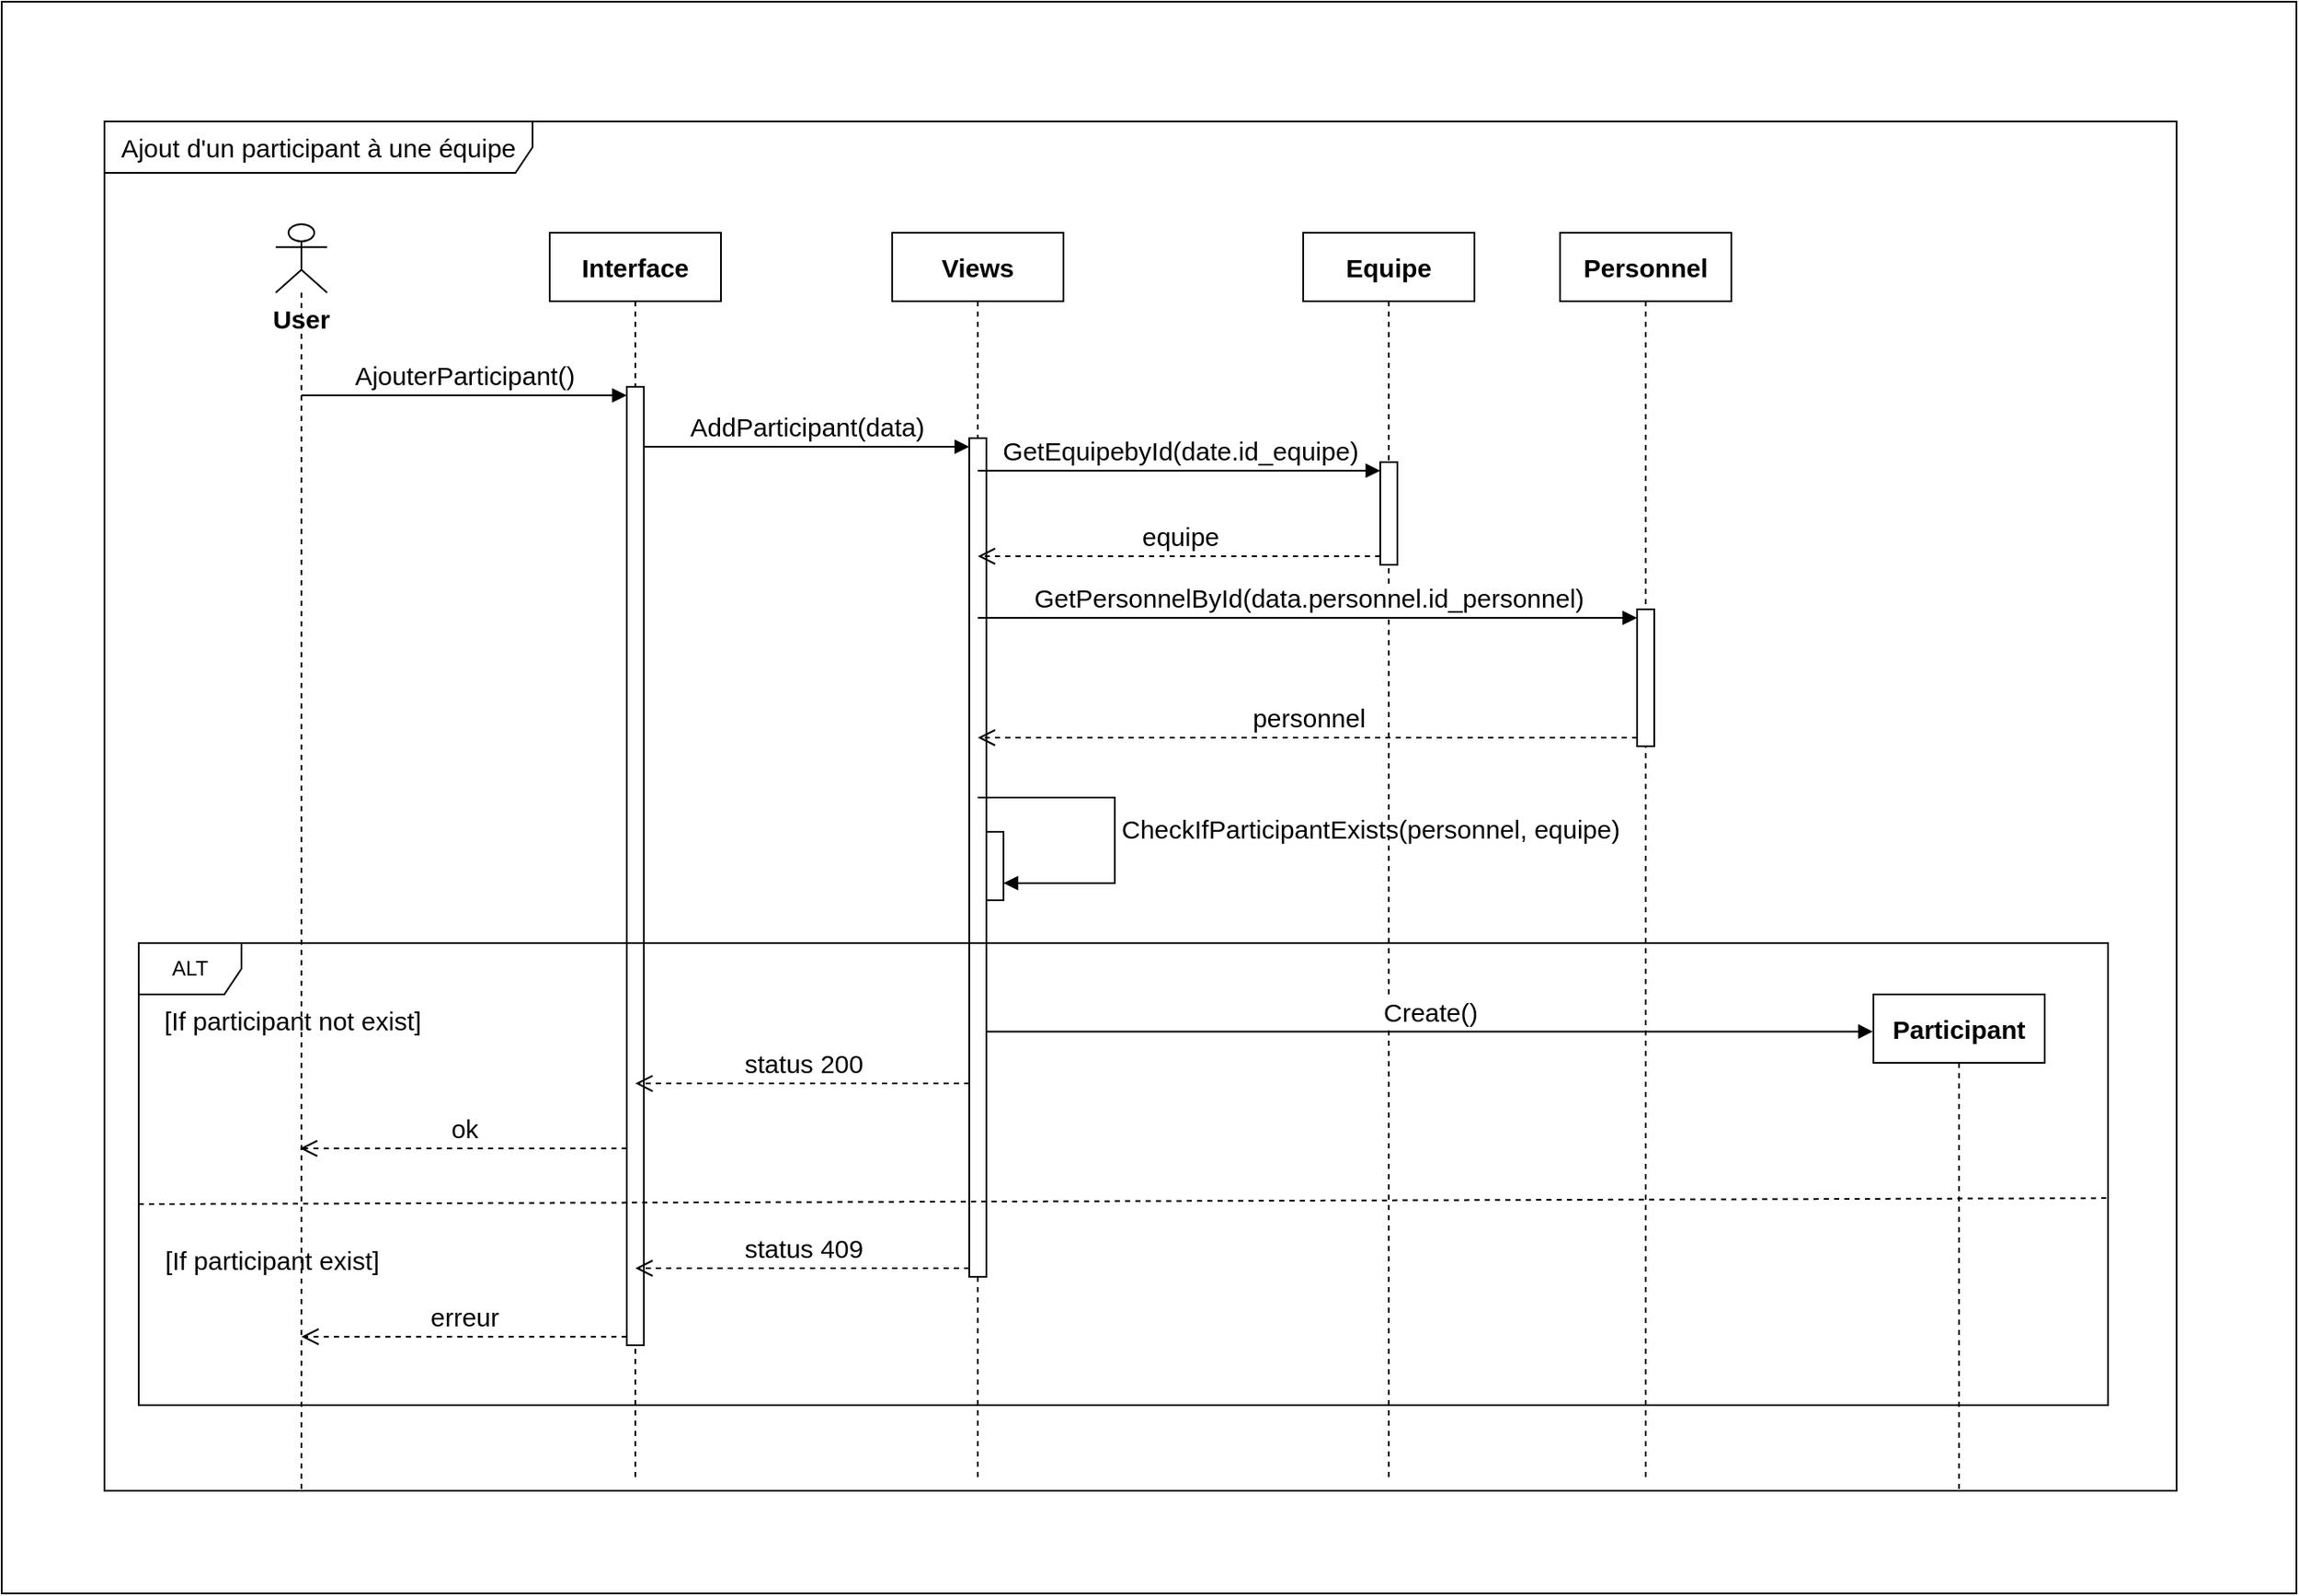 <mxfile version="24.8.3">
  <diagram name="Page-1" id="5TYIUFTTL1Grn9ONCjUk">
    <mxGraphModel dx="2200" dy="1170" grid="1" gridSize="10" guides="1" tooltips="1" connect="1" arrows="1" fold="1" page="1" pageScale="1" pageWidth="3300" pageHeight="4681" math="0" shadow="0">
      <root>
        <mxCell id="0" />
        <mxCell id="1" parent="0" />
        <mxCell id="hyIcgwWvbgoIjUJK2Ret-32" value="" style="rounded=0;whiteSpace=wrap;html=1;" vertex="1" parent="1">
          <mxGeometry x="80" y="20" width="1340" height="930" as="geometry" />
        </mxCell>
        <mxCell id="hyIcgwWvbgoIjUJK2Ret-33" value="" style="shape=umlLifeline;perimeter=lifelinePerimeter;whiteSpace=wrap;html=1;container=1;dropTarget=0;collapsible=0;recursiveResize=0;outlineConnect=0;portConstraint=eastwest;newEdgeStyle={&quot;curved&quot;:0,&quot;rounded&quot;:0};participant=umlActor;" vertex="1" parent="1">
          <mxGeometry x="240" y="150" width="30" height="740" as="geometry" />
        </mxCell>
        <mxCell id="hyIcgwWvbgoIjUJK2Ret-34" value="&lt;b&gt;&lt;font style=&quot;font-size: 15px;&quot;&gt;Interface&lt;/font&gt;&lt;/b&gt;" style="shape=umlLifeline;perimeter=lifelinePerimeter;whiteSpace=wrap;html=1;container=1;dropTarget=0;collapsible=0;recursiveResize=0;outlineConnect=0;portConstraint=eastwest;newEdgeStyle={&quot;curved&quot;:0,&quot;rounded&quot;:0};" vertex="1" parent="1">
          <mxGeometry x="400" y="155" width="100" height="730" as="geometry" />
        </mxCell>
        <mxCell id="hyIcgwWvbgoIjUJK2Ret-35" value="" style="html=1;points=[[0,0,0,0,5],[0,1,0,0,-5],[1,0,0,0,5],[1,1,0,0,-5]];perimeter=orthogonalPerimeter;outlineConnect=0;targetShapes=umlLifeline;portConstraint=eastwest;newEdgeStyle={&quot;curved&quot;:0,&quot;rounded&quot;:0};" vertex="1" parent="hyIcgwWvbgoIjUJK2Ret-34">
          <mxGeometry x="45" y="90" width="10" height="560" as="geometry" />
        </mxCell>
        <mxCell id="hyIcgwWvbgoIjUJK2Ret-36" value="&lt;b&gt;&lt;font style=&quot;font-size: 15px;&quot;&gt;Views&lt;/font&gt;&lt;/b&gt;" style="shape=umlLifeline;perimeter=lifelinePerimeter;whiteSpace=wrap;html=1;container=1;dropTarget=0;collapsible=0;recursiveResize=0;outlineConnect=0;portConstraint=eastwest;newEdgeStyle={&quot;curved&quot;:0,&quot;rounded&quot;:0};" vertex="1" parent="1">
          <mxGeometry x="600" y="155" width="100" height="730" as="geometry" />
        </mxCell>
        <mxCell id="hyIcgwWvbgoIjUJK2Ret-37" value="" style="html=1;points=[[0,0,0,0,5],[0,1,0,0,-5],[1,0,0,0,5],[1,1,0,0,-5]];perimeter=orthogonalPerimeter;outlineConnect=0;targetShapes=umlLifeline;portConstraint=eastwest;newEdgeStyle={&quot;curved&quot;:0,&quot;rounded&quot;:0};" vertex="1" parent="hyIcgwWvbgoIjUJK2Ret-36">
          <mxGeometry x="45" y="120" width="10" height="490" as="geometry" />
        </mxCell>
        <mxCell id="hyIcgwWvbgoIjUJK2Ret-38" value="" style="html=1;points=[[0,0,0,0,5],[0,1,0,0,-5],[1,0,0,0,5],[1,1,0,0,-5]];perimeter=orthogonalPerimeter;outlineConnect=0;targetShapes=umlLifeline;portConstraint=eastwest;newEdgeStyle={&quot;curved&quot;:0,&quot;rounded&quot;:0};" vertex="1" parent="hyIcgwWvbgoIjUJK2Ret-36">
          <mxGeometry x="55" y="350" width="10" height="40" as="geometry" />
        </mxCell>
        <mxCell id="hyIcgwWvbgoIjUJK2Ret-39" value="&lt;font style=&quot;font-size: 15px;&quot;&gt;CheckIfParticipantExists(personnel, equipe)&lt;/font&gt;" style="html=1;align=left;spacingLeft=2;endArrow=block;rounded=0;edgeStyle=orthogonalEdgeStyle;curved=0;rounded=0;" edge="1" parent="hyIcgwWvbgoIjUJK2Ret-36" source="hyIcgwWvbgoIjUJK2Ret-36" target="hyIcgwWvbgoIjUJK2Ret-38">
          <mxGeometry relative="1" as="geometry">
            <mxPoint x="150" y="370" as="sourcePoint" />
            <Array as="points">
              <mxPoint x="130" y="330" />
              <mxPoint x="130" y="380" />
            </Array>
          </mxGeometry>
        </mxCell>
        <mxCell id="hyIcgwWvbgoIjUJK2Ret-40" value="&lt;font style=&quot;font-size: 15px;&quot;&gt;&lt;b&gt;Participant&lt;/b&gt;&lt;/font&gt;" style="shape=umlLifeline;perimeter=lifelinePerimeter;whiteSpace=wrap;html=1;container=1;dropTarget=0;collapsible=0;recursiveResize=0;outlineConnect=0;portConstraint=eastwest;newEdgeStyle={&quot;curved&quot;:0,&quot;rounded&quot;:0};" vertex="1" parent="1">
          <mxGeometry x="1173" y="600" width="100" height="290" as="geometry" />
        </mxCell>
        <mxCell id="hyIcgwWvbgoIjUJK2Ret-41" value="&lt;b&gt;&lt;font style=&quot;font-size: 15px;&quot;&gt;Equipe&lt;/font&gt;&lt;/b&gt;" style="shape=umlLifeline;perimeter=lifelinePerimeter;whiteSpace=wrap;html=1;container=1;dropTarget=0;collapsible=0;recursiveResize=0;outlineConnect=0;portConstraint=eastwest;newEdgeStyle={&quot;curved&quot;:0,&quot;rounded&quot;:0};" vertex="1" parent="1">
          <mxGeometry x="840" y="155" width="100" height="730" as="geometry" />
        </mxCell>
        <mxCell id="hyIcgwWvbgoIjUJK2Ret-42" value="" style="html=1;points=[[0,0,0,0,5],[0,1,0,0,-5],[1,0,0,0,5],[1,1,0,0,-5]];perimeter=orthogonalPerimeter;outlineConnect=0;targetShapes=umlLifeline;portConstraint=eastwest;newEdgeStyle={&quot;curved&quot;:0,&quot;rounded&quot;:0};" vertex="1" parent="hyIcgwWvbgoIjUJK2Ret-41">
          <mxGeometry x="45" y="134" width="10" height="60" as="geometry" />
        </mxCell>
        <mxCell id="hyIcgwWvbgoIjUJK2Ret-43" value="&lt;font style=&quot;font-size: 15px;&quot;&gt;AjouterParticipant()&lt;/font&gt;" style="html=1;verticalAlign=bottom;endArrow=block;curved=0;rounded=0;entryX=0;entryY=0;entryDx=0;entryDy=5;" edge="1" parent="1" source="hyIcgwWvbgoIjUJK2Ret-33" target="hyIcgwWvbgoIjUJK2Ret-35">
          <mxGeometry x="0.001" relative="1" as="geometry">
            <mxPoint x="367" y="265" as="sourcePoint" />
            <mxPoint as="offset" />
          </mxGeometry>
        </mxCell>
        <mxCell id="hyIcgwWvbgoIjUJK2Ret-44" value="&lt;font style=&quot;font-size: 15px;&quot;&gt;erreur&lt;/font&gt;" style="html=1;verticalAlign=bottom;endArrow=open;dashed=1;endSize=8;curved=0;rounded=0;exitX=0;exitY=1;exitDx=0;exitDy=-5;" edge="1" parent="1" source="hyIcgwWvbgoIjUJK2Ret-35" target="hyIcgwWvbgoIjUJK2Ret-33">
          <mxGeometry relative="1" as="geometry">
            <mxPoint x="367" y="335" as="targetPoint" />
          </mxGeometry>
        </mxCell>
        <mxCell id="hyIcgwWvbgoIjUJK2Ret-45" value="&lt;font style=&quot;font-size: 15px;&quot;&gt;AddParticipant(data)&lt;/font&gt;" style="html=1;verticalAlign=bottom;endArrow=block;curved=0;rounded=0;entryX=0;entryY=0;entryDx=0;entryDy=5;" edge="1" parent="1" source="hyIcgwWvbgoIjUJK2Ret-35" target="hyIcgwWvbgoIjUJK2Ret-37">
          <mxGeometry relative="1" as="geometry">
            <mxPoint x="650" y="285" as="sourcePoint" />
          </mxGeometry>
        </mxCell>
        <mxCell id="hyIcgwWvbgoIjUJK2Ret-46" value="&lt;font style=&quot;font-size: 15px;&quot;&gt;status 409&lt;/font&gt;" style="html=1;verticalAlign=bottom;endArrow=open;dashed=1;endSize=8;curved=0;rounded=0;exitX=0;exitY=1;exitDx=0;exitDy=-5;" edge="1" parent="1" source="hyIcgwWvbgoIjUJK2Ret-37" target="hyIcgwWvbgoIjUJK2Ret-34">
          <mxGeometry relative="1" as="geometry">
            <mxPoint x="650" y="355" as="targetPoint" />
          </mxGeometry>
        </mxCell>
        <mxCell id="hyIcgwWvbgoIjUJK2Ret-47" value="&lt;font style=&quot;font-size: 15px;&quot;&gt;&lt;b&gt;Personnel&lt;/b&gt;&lt;/font&gt;" style="shape=umlLifeline;perimeter=lifelinePerimeter;whiteSpace=wrap;html=1;container=1;dropTarget=0;collapsible=0;recursiveResize=0;outlineConnect=0;portConstraint=eastwest;newEdgeStyle={&quot;curved&quot;:0,&quot;rounded&quot;:0};" vertex="1" parent="1">
          <mxGeometry x="990" y="155" width="100" height="730" as="geometry" />
        </mxCell>
        <mxCell id="hyIcgwWvbgoIjUJK2Ret-48" value="" style="html=1;points=[[0,0,0,0,5],[0,1,0,0,-5],[1,0,0,0,5],[1,1,0,0,-5]];perimeter=orthogonalPerimeter;outlineConnect=0;targetShapes=umlLifeline;portConstraint=eastwest;newEdgeStyle={&quot;curved&quot;:0,&quot;rounded&quot;:0};" vertex="1" parent="hyIcgwWvbgoIjUJK2Ret-47">
          <mxGeometry x="45" y="220" width="10" height="80" as="geometry" />
        </mxCell>
        <mxCell id="hyIcgwWvbgoIjUJK2Ret-49" value="&lt;font style=&quot;font-size: 15px;&quot;&gt;GetEquipebyId(date.id_equipe)&lt;/font&gt;" style="html=1;verticalAlign=bottom;endArrow=block;curved=0;rounded=0;entryX=0;entryY=0;entryDx=0;entryDy=5;" edge="1" parent="1" source="hyIcgwWvbgoIjUJK2Ret-36" target="hyIcgwWvbgoIjUJK2Ret-42">
          <mxGeometry relative="1" as="geometry">
            <mxPoint x="900" y="295" as="sourcePoint" />
          </mxGeometry>
        </mxCell>
        <mxCell id="hyIcgwWvbgoIjUJK2Ret-50" value="&lt;font style=&quot;font-size: 15px;&quot;&gt;equipe&lt;/font&gt;" style="html=1;verticalAlign=bottom;endArrow=open;dashed=1;endSize=8;curved=0;rounded=0;exitX=0;exitY=1;exitDx=0;exitDy=-5;" edge="1" parent="1" source="hyIcgwWvbgoIjUJK2Ret-42" target="hyIcgwWvbgoIjUJK2Ret-36">
          <mxGeometry relative="1" as="geometry">
            <mxPoint x="900" y="365" as="targetPoint" />
          </mxGeometry>
        </mxCell>
        <mxCell id="hyIcgwWvbgoIjUJK2Ret-51" value="&lt;font style=&quot;font-size: 15px;&quot;&gt;GetPersonnelById(data.personnel.id_personnel)&lt;/font&gt;" style="html=1;verticalAlign=bottom;endArrow=block;curved=0;rounded=0;entryX=0;entryY=0;entryDx=0;entryDy=5;" edge="1" parent="1" source="hyIcgwWvbgoIjUJK2Ret-36" target="hyIcgwWvbgoIjUJK2Ret-48">
          <mxGeometry relative="1" as="geometry">
            <mxPoint x="1120" y="385" as="sourcePoint" />
          </mxGeometry>
        </mxCell>
        <mxCell id="hyIcgwWvbgoIjUJK2Ret-52" value="&lt;font style=&quot;font-size: 15px;&quot;&gt;personnel&lt;/font&gt;" style="html=1;verticalAlign=bottom;endArrow=open;dashed=1;endSize=8;curved=0;rounded=0;exitX=0;exitY=1;exitDx=0;exitDy=-5;" edge="1" parent="1" source="hyIcgwWvbgoIjUJK2Ret-48" target="hyIcgwWvbgoIjUJK2Ret-36">
          <mxGeometry relative="1" as="geometry">
            <mxPoint x="1120" y="455" as="targetPoint" />
          </mxGeometry>
        </mxCell>
        <mxCell id="hyIcgwWvbgoIjUJK2Ret-53" value="ALT" style="shape=umlFrame;whiteSpace=wrap;html=1;pointerEvents=0;" vertex="1" parent="1">
          <mxGeometry x="160" y="570" width="1150" height="270" as="geometry" />
        </mxCell>
        <mxCell id="hyIcgwWvbgoIjUJK2Ret-54" value="&lt;font style=&quot;font-size: 15px;&quot;&gt;Create()&lt;/font&gt;" style="html=1;verticalAlign=bottom;endArrow=block;curved=0;rounded=0;entryX=0.017;entryY=0.03;entryDx=0;entryDy=0;entryPerimeter=0;" edge="1" parent="1">
          <mxGeometry width="80" relative="1" as="geometry">
            <mxPoint x="655" y="621.7" as="sourcePoint" />
            <mxPoint x="1172.7" y="621.7" as="targetPoint" />
          </mxGeometry>
        </mxCell>
        <mxCell id="hyIcgwWvbgoIjUJK2Ret-55" value="" style="endArrow=none;dashed=1;html=1;rounded=0;exitX=0;exitY=0.565;exitDx=0;exitDy=0;exitPerimeter=0;entryX=1.001;entryY=0.552;entryDx=0;entryDy=0;entryPerimeter=0;" edge="1" parent="1" source="hyIcgwWvbgoIjUJK2Ret-53" target="hyIcgwWvbgoIjUJK2Ret-53">
          <mxGeometry width="50" height="50" relative="1" as="geometry">
            <mxPoint x="700" y="690" as="sourcePoint" />
            <mxPoint x="750" y="640" as="targetPoint" />
          </mxGeometry>
        </mxCell>
        <mxCell id="hyIcgwWvbgoIjUJK2Ret-57" value="&lt;font style=&quot;font-size: 15px;&quot;&gt;ok&lt;/font&gt;" style="html=1;verticalAlign=bottom;endArrow=open;dashed=1;endSize=8;curved=0;rounded=0;" edge="1" parent="1" source="hyIcgwWvbgoIjUJK2Ret-35">
          <mxGeometry relative="1" as="geometry">
            <mxPoint x="254.167" y="690" as="targetPoint" />
            <mxPoint x="460" y="690" as="sourcePoint" />
          </mxGeometry>
        </mxCell>
        <mxCell id="hyIcgwWvbgoIjUJK2Ret-58" value="&lt;font style=&quot;font-size: 15px;&quot;&gt;Ajout d&#39;un participant à une équipe&lt;/font&gt;" style="shape=umlFrame;whiteSpace=wrap;html=1;pointerEvents=0;recursiveResize=0;container=1;collapsible=0;width=250;height=30;" vertex="1" parent="1">
          <mxGeometry x="140" y="90" width="1210" height="800" as="geometry" />
        </mxCell>
        <mxCell id="hyIcgwWvbgoIjUJK2Ret-61" value="&lt;b&gt;&lt;font style=&quot;font-size: 15px;&quot;&gt;User&lt;/font&gt;&lt;/b&gt;" style="text;html=1;align=center;verticalAlign=middle;whiteSpace=wrap;rounded=0;" vertex="1" parent="hyIcgwWvbgoIjUJK2Ret-58">
          <mxGeometry x="85" y="100" width="60" height="30" as="geometry" />
        </mxCell>
        <mxCell id="hyIcgwWvbgoIjUJK2Ret-59" value="&lt;font style=&quot;font-size: 15px;&quot;&gt;[If participant not exist]&lt;/font&gt;" style="text;html=1;align=center;verticalAlign=middle;whiteSpace=wrap;rounded=0;" vertex="1" parent="1">
          <mxGeometry x="170" y="600" width="160" height="30" as="geometry" />
        </mxCell>
        <mxCell id="hyIcgwWvbgoIjUJK2Ret-60" value="&lt;font style=&quot;font-size: 15px;&quot;&gt;[If participant exist]&lt;/font&gt;" style="text;html=1;align=center;verticalAlign=middle;whiteSpace=wrap;rounded=0;" vertex="1" parent="1">
          <mxGeometry x="158" y="740" width="160" height="30" as="geometry" />
        </mxCell>
        <mxCell id="hyIcgwWvbgoIjUJK2Ret-56" value="&lt;font style=&quot;font-size: 15px;&quot;&gt;status 200&lt;/font&gt;" style="html=1;verticalAlign=bottom;endArrow=open;dashed=1;endSize=8;curved=0;rounded=0;entryX=0.5;entryY=0.759;entryDx=0;entryDy=0;entryPerimeter=0;" edge="1" parent="1">
          <mxGeometry relative="1" as="geometry">
            <mxPoint x="450" y="652.04" as="targetPoint" />
            <mxPoint x="645" y="652.04" as="sourcePoint" />
          </mxGeometry>
        </mxCell>
      </root>
    </mxGraphModel>
  </diagram>
</mxfile>
